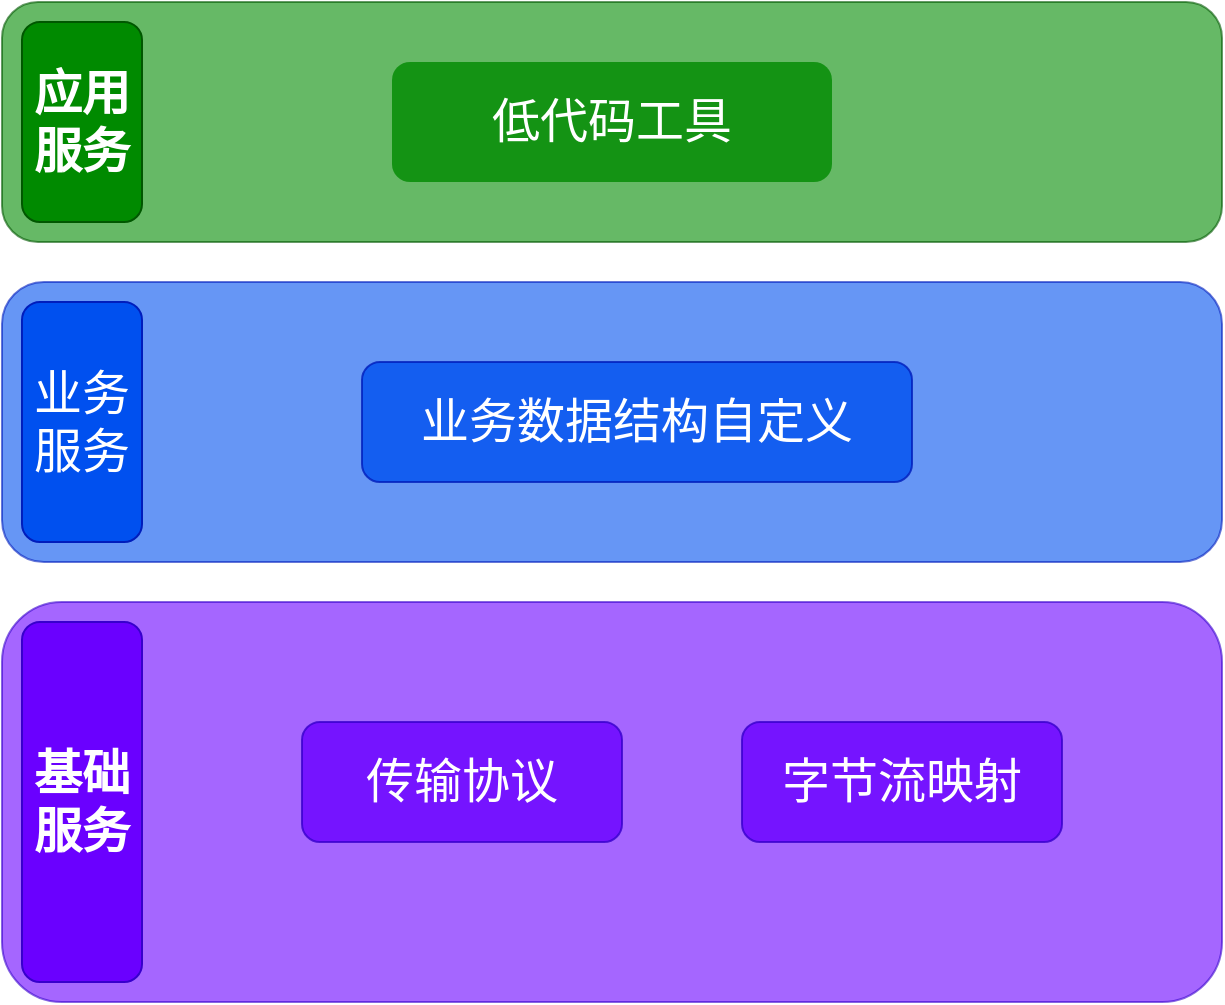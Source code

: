 <mxfile>
    <diagram id="0-aKbJCN9P8B9yeMF4ft" name="Page-1">
        <mxGraphModel dx="1189" dy="513" grid="1" gridSize="10" guides="1" tooltips="1" connect="1" arrows="1" fold="1" page="1" pageScale="1" pageWidth="850" pageHeight="1100" math="0" shadow="0">
            <root>
                <mxCell id="0"/>
                <mxCell id="1" parent="0"/>
                <mxCell id="2" value="" style="rounded=1;whiteSpace=wrap;html=1;fillColor=#008a00;fontColor=#ffffff;strokeColor=#005700;opacity=60;" vertex="1" parent="1">
                    <mxGeometry x="130" y="120" width="610" height="120" as="geometry"/>
                </mxCell>
                <mxCell id="4" value="" style="rounded=1;whiteSpace=wrap;html=1;fillColor=#0050ef;fontColor=#ffffff;strokeColor=#001DBC;opacity=60;" vertex="1" parent="1">
                    <mxGeometry x="130" y="260" width="610" height="140" as="geometry"/>
                </mxCell>
                <mxCell id="5" value="" style="rounded=1;whiteSpace=wrap;html=1;fillColor=#6a00ff;fontColor=#ffffff;strokeColor=#3700CC;opacity=60;" vertex="1" parent="1">
                    <mxGeometry x="130" y="420" width="610" height="200" as="geometry"/>
                </mxCell>
                <mxCell id="6" value="&lt;font style=&quot;font-size: 24px;&quot;&gt;&lt;b&gt;应用服务&lt;/b&gt;&lt;/font&gt;" style="rounded=1;whiteSpace=wrap;html=1;fillColor=#008a00;strokeColor=#005700;fontColor=#ffffff;" vertex="1" parent="1">
                    <mxGeometry x="140" y="130" width="60" height="100" as="geometry"/>
                </mxCell>
                <mxCell id="7" value="&lt;font style=&quot;font-size: 24px;&quot;&gt;业务服务&lt;/font&gt;" style="rounded=1;whiteSpace=wrap;html=1;fillColor=#0050ef;fontColor=#ffffff;strokeColor=#001DBC;" vertex="1" parent="1">
                    <mxGeometry x="140" y="270" width="60" height="120" as="geometry"/>
                </mxCell>
                <mxCell id="8" value="&lt;font style=&quot;font-size: 24px;&quot;&gt;&lt;b&gt;基础服务&lt;/b&gt;&lt;/font&gt;" style="rounded=1;whiteSpace=wrap;html=1;fillColor=#6a00ff;fontColor=#ffffff;strokeColor=#3700CC;" vertex="1" parent="1">
                    <mxGeometry x="140" y="430" width="60" height="180" as="geometry"/>
                </mxCell>
                <mxCell id="9" value="低代码工具" style="rounded=1;whiteSpace=wrap;html=1;fontSize=24;opacity=80;fillColor=#008a00;fontColor=#ffffff;strokeColor=none;" vertex="1" parent="1">
                    <mxGeometry x="325" y="150" width="220" height="60" as="geometry"/>
                </mxCell>
                <mxCell id="10" value="业务数据结构自定义" style="rounded=1;whiteSpace=wrap;html=1;fontSize=24;opacity=80;fillColor=#0050ef;fontColor=#ffffff;strokeColor=#001DBC;" vertex="1" parent="1">
                    <mxGeometry x="310" y="300" width="275" height="60" as="geometry"/>
                </mxCell>
                <mxCell id="11" value="传输协议" style="rounded=1;whiteSpace=wrap;html=1;fontSize=24;opacity=80;fillColor=#6a00ff;fontColor=#ffffff;strokeColor=#3700CC;" vertex="1" parent="1">
                    <mxGeometry x="280" y="480" width="160" height="60" as="geometry"/>
                </mxCell>
                <mxCell id="12" value="字节流映射" style="rounded=1;whiteSpace=wrap;html=1;fontSize=24;opacity=80;fillColor=#6a00ff;fontColor=#ffffff;strokeColor=#3700CC;" vertex="1" parent="1">
                    <mxGeometry x="500" y="480" width="160" height="60" as="geometry"/>
                </mxCell>
            </root>
        </mxGraphModel>
    </diagram>
</mxfile>